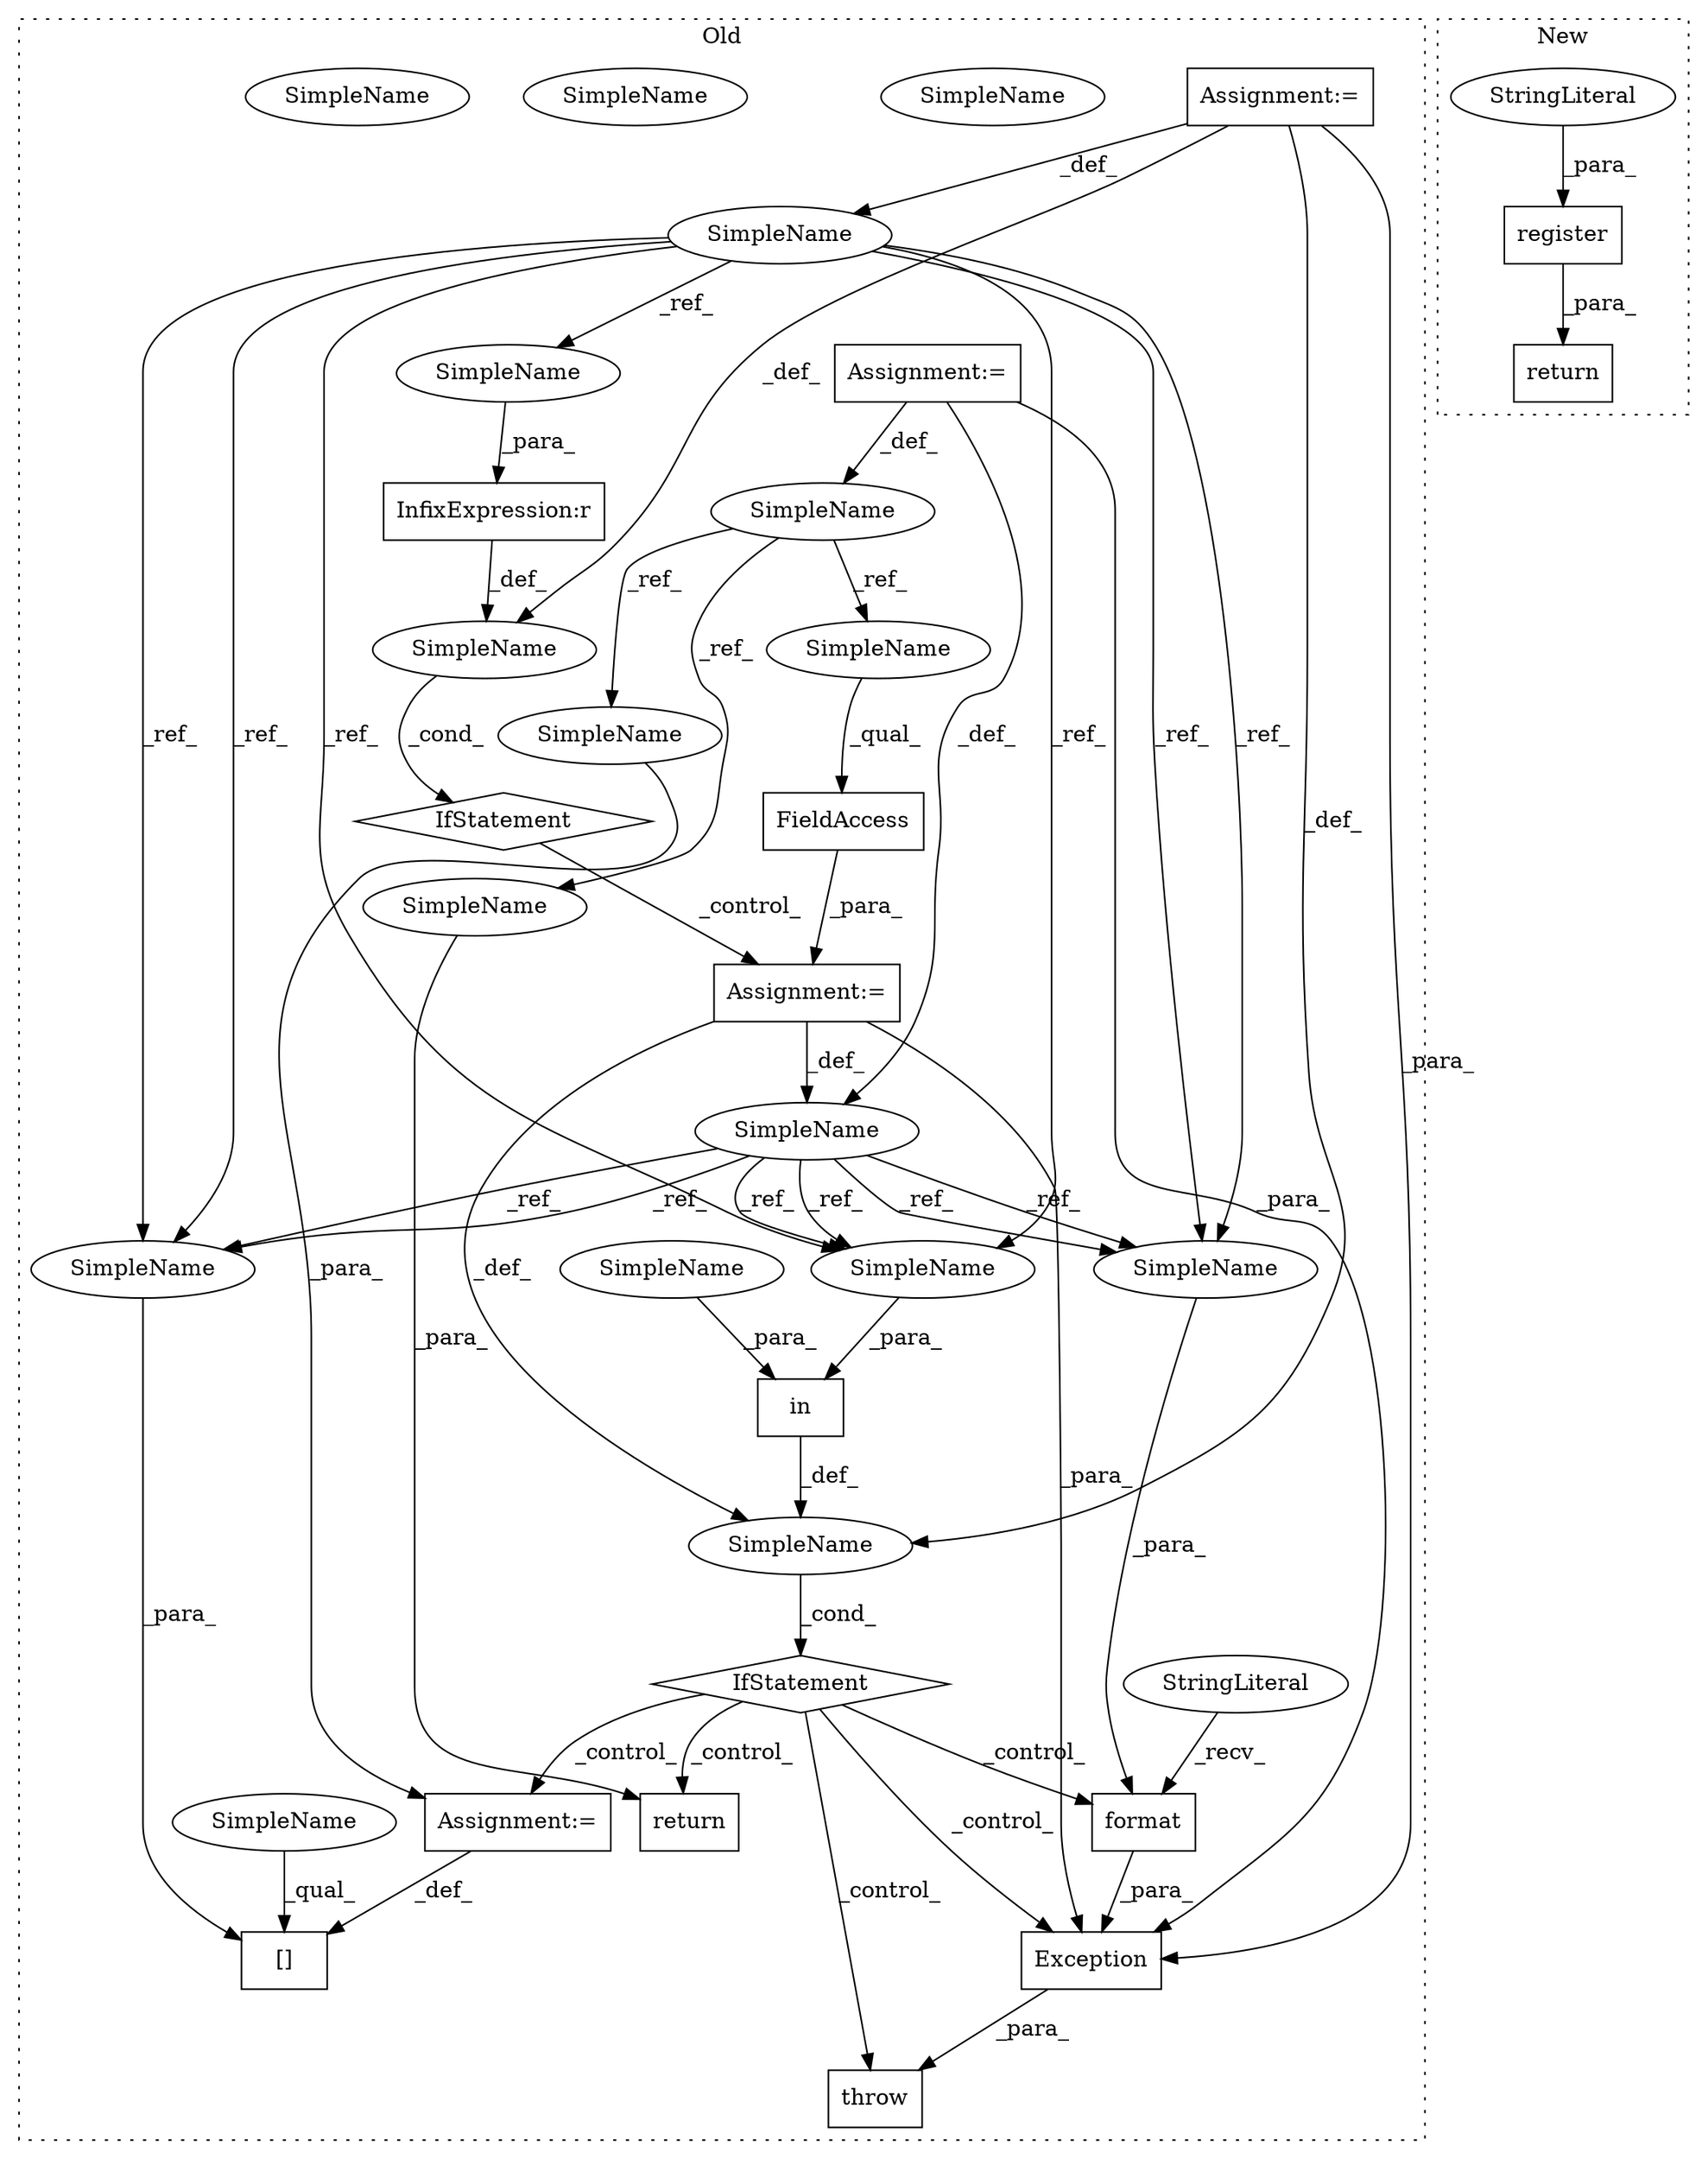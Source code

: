digraph G {
subgraph cluster0 {
1 [label="IfStatement" a="25" s="2228,2261" l="8,2" shape="diamond"];
4 [label="in" a="105" s="2236" l="25" shape="box"];
5 [label="[]" a="2" s="2396,2418" l="18,1" shape="box"];
6 [label="SimpleName" a="42" s="" l="" shape="ellipse"];
7 [label="throw" a="53" s="2271" l="6" shape="box"];
8 [label="format" a="32" s="2371,2382" l="7,1" shape="box"];
9 [label="SimpleName" a="42" s="2150" l="4" shape="ellipse"];
10 [label="InfixExpression:r" a="27" s="2181" l="4" shape="box"];
11 [label="IfStatement" a="25" s="2173,2189" l="4,2" shape="diamond"];
12 [label="SimpleName" a="42" s="" l="" shape="ellipse"];
13 [label="Assignment:=" a="7" s="2203" l="1" shape="box"];
14 [label="FieldAccess" a="22" s="2204" l="12" shape="box"];
15 [label="SimpleName" a="42" s="2164" l="3" shape="ellipse"];
16 [label="Assignment:=" a="7" s="2419" l="1" shape="box"];
17 [label="SimpleName" a="42" s="2199" l="4" shape="ellipse"];
18 [label="StringLiteral" a="45" s="2287" l="83" shape="ellipse"];
19 [label="Assignment:=" a="7" s="2150" l="4" shape="box"];
20 [label="Assignment:=" a="7" s="2164" l="3" shape="box"];
21 [label="Exception" a="32" s="2277,2383" l="10,1" shape="box"];
23 [label="return" a="41" s="2429" l="7" shape="box"];
24 [label="SimpleName" a="42" s="2204" l="3" shape="ellipse"];
25 [label="SimpleName" a="42" s="2420" l="3" shape="ellipse"];
26 [label="SimpleName" a="42" s="2436" l="3" shape="ellipse"];
27 [label="SimpleName" a="42" s="2244" l="17" shape="ellipse"];
28 [label="SimpleName" a="42" s="2396" l="17" shape="ellipse"];
29 [label="SimpleName" a="42" s="2236" l="4" shape="ellipse"];
30 [label="SimpleName" a="42" s="2378" l="4" shape="ellipse"];
31 [label="SimpleName" a="42" s="2414" l="4" shape="ellipse"];
32 [label="SimpleName" a="42" s="2177" l="4" shape="ellipse"];
33 [label="SimpleName" a="42" s="2414" l="4" shape="ellipse"];
34 [label="SimpleName" a="42" s="2236" l="4" shape="ellipse"];
35 [label="SimpleName" a="42" s="2378" l="4" shape="ellipse"];
label = "Old";
style="dotted";
}
subgraph cluster1 {
2 [label="register" a="32" s="2185,2230" l="9,1" shape="box"];
3 [label="StringLiteral" a="45" s="2221" l="9" shape="ellipse"];
22 [label="return" a="41" s="2178" l="7" shape="box"];
label = "New";
style="dotted";
}
1 -> 16 [label="_control_"];
1 -> 7 [label="_control_"];
1 -> 21 [label="_control_"];
1 -> 23 [label="_control_"];
1 -> 8 [label="_control_"];
2 -> 22 [label="_para_"];
3 -> 2 [label="_para_"];
4 -> 6 [label="_def_"];
6 -> 1 [label="_cond_"];
8 -> 21 [label="_para_"];
9 -> 33 [label="_ref_"];
9 -> 32 [label="_ref_"];
9 -> 34 [label="_ref_"];
9 -> 35 [label="_ref_"];
9 -> 35 [label="_ref_"];
9 -> 33 [label="_ref_"];
9 -> 34 [label="_ref_"];
10 -> 12 [label="_def_"];
11 -> 13 [label="_control_"];
12 -> 11 [label="_cond_"];
13 -> 21 [label="_para_"];
13 -> 6 [label="_def_"];
13 -> 17 [label="_def_"];
14 -> 13 [label="_para_"];
15 -> 25 [label="_ref_"];
15 -> 26 [label="_ref_"];
15 -> 24 [label="_ref_"];
16 -> 5 [label="_def_"];
17 -> 33 [label="_ref_"];
17 -> 33 [label="_ref_"];
17 -> 34 [label="_ref_"];
17 -> 35 [label="_ref_"];
17 -> 34 [label="_ref_"];
17 -> 35 [label="_ref_"];
18 -> 8 [label="_recv_"];
19 -> 21 [label="_para_"];
19 -> 12 [label="_def_"];
19 -> 6 [label="_def_"];
19 -> 9 [label="_def_"];
20 -> 21 [label="_para_"];
20 -> 15 [label="_def_"];
20 -> 17 [label="_def_"];
21 -> 7 [label="_para_"];
24 -> 14 [label="_qual_"];
25 -> 16 [label="_para_"];
26 -> 23 [label="_para_"];
27 -> 4 [label="_para_"];
28 -> 5 [label="_qual_"];
32 -> 10 [label="_para_"];
33 -> 5 [label="_para_"];
34 -> 4 [label="_para_"];
35 -> 8 [label="_para_"];
}